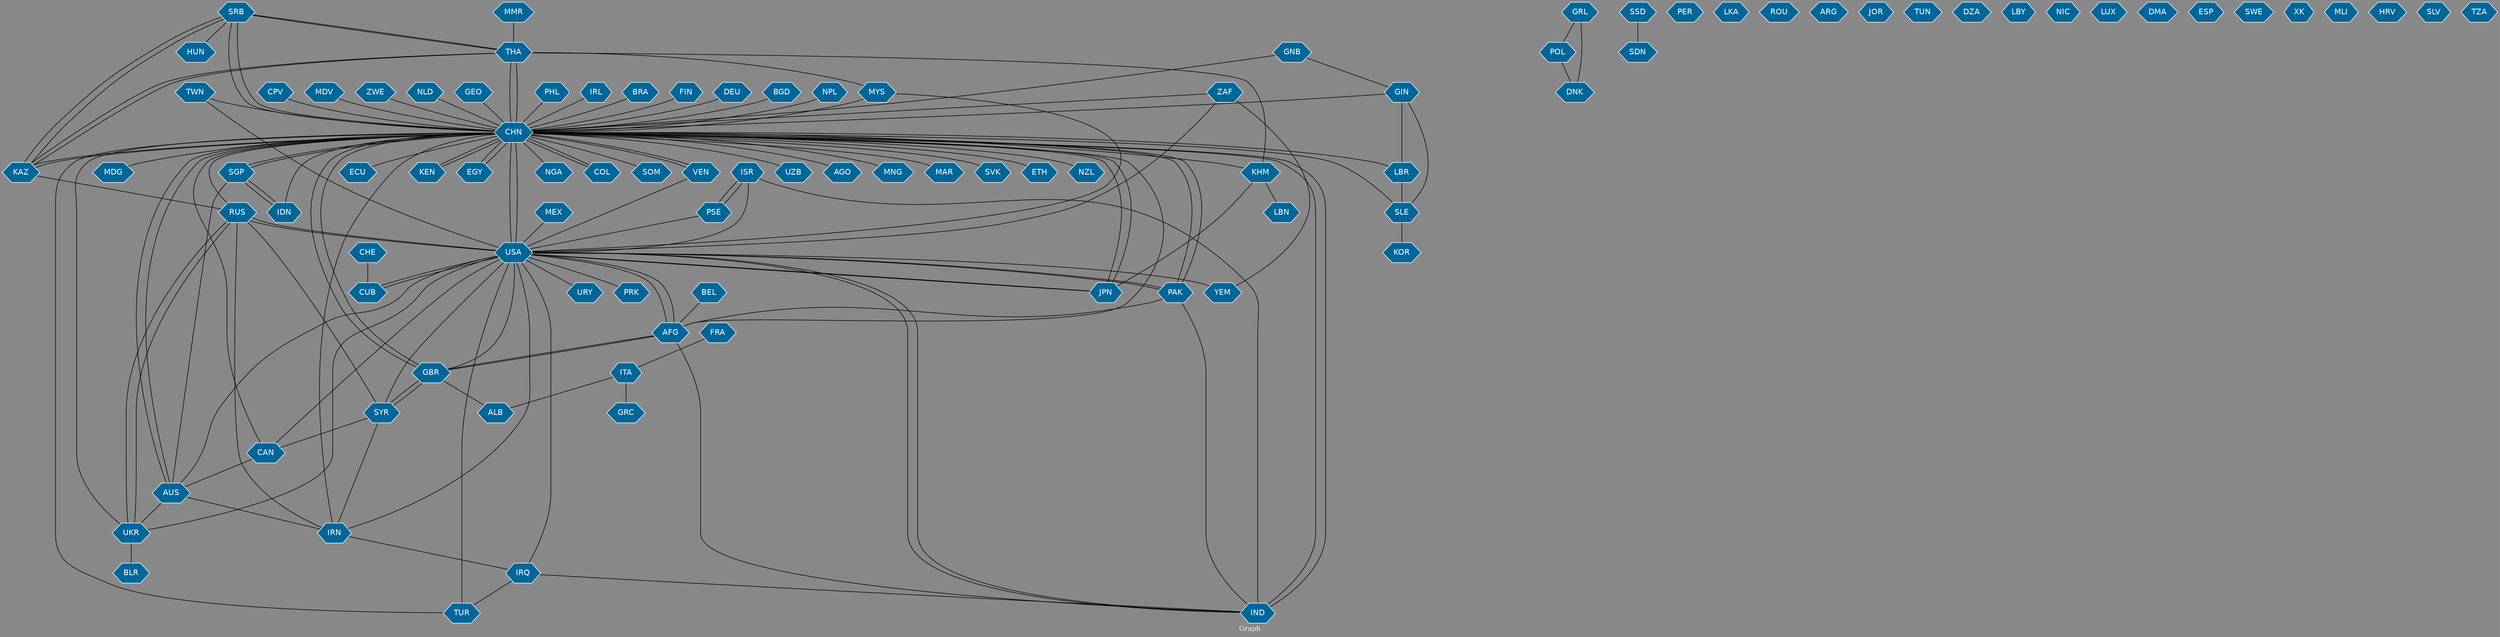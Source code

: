 // Countries together in item graph
graph {
	graph [bgcolor="#888888" fontcolor=white fontsize=12 label="Graph" outputorder=edgesfirst overlap=prism]
	node [color=white fillcolor="#006699" fontcolor=white fontname=Helvetica shape=hexagon style=filled]
	edge [arrowhead=open color=black fontcolor=white fontname=Courier fontsize=12]
		SRB [label=SRB]
		THA [label=THA]
		KAZ [label=KAZ]
		CHN [label=CHN]
		GRL [label=GRL]
		POL [label=POL]
		DNK [label=DNK]
		AUS [label=AUS]
		JPN [label=JPN]
		PHL [label=PHL]
		IRL [label=IRL]
		BRA [label=BRA]
		HUN [label=HUN]
		SDN [label=SDN]
		IND [label=IND]
		USA [label=USA]
		ECU [label=ECU]
		SGP [label=SGP]
		MYS [label=MYS]
		PER [label=PER]
		LKA [label=LKA]
		CAN [label=CAN]
		SYR [label=SYR]
		IRN [label=IRN]
		RUS [label=RUS]
		ISR [label=ISR]
		IDN [label=IDN]
		CUB [label=CUB]
		FRA [label=FRA]
		AFG [label=AFG]
		SLE [label=SLE]
		SSD [label=SSD]
		MMR [label=MMR]
		KEN [label=KEN]
		UKR [label=UKR]
		EGY [label=EGY]
		CHE [label=CHE]
		NGA [label=NGA]
		ROU [label=ROU]
		GBR [label=GBR]
		FIN [label=FIN]
		YEM [label=YEM]
		DEU [label=DEU]
		COL [label=COL]
		TWN [label=TWN]
		MEX [label=MEX]
		VEN [label=VEN]
		BEL [label=BEL]
		TUR [label=TUR]
		ARG [label=ARG]
		LBR [label=LBR]
		IRQ [label=IRQ]
		JOR [label=JOR]
		TUN [label=TUN]
		URY [label=URY]
		KHM [label=KHM]
		PRK [label=PRK]
		PAK [label=PAK]
		SOM [label=SOM]
		ITA [label=ITA]
		GRC [label=GRC]
		GIN [label=GIN]
		BGD [label=BGD]
		ALB [label=ALB]
		KOR [label=KOR]
		LBN [label=LBN]
		NPL [label=NPL]
		ZAF [label=ZAF]
		CPV [label=CPV]
		MDV [label=MDV]
		DZA [label=DZA]
		UZB [label=UZB]
		AGO [label=AGO]
		GNB [label=GNB]
		MNG [label=MNG]
		LBY [label=LBY]
		BLR [label=BLR]
		NIC [label=NIC]
		MAR [label=MAR]
		LUX [label=LUX]
		SVK [label=SVK]
		DMA [label=DMA]
		ETH [label=ETH]
		NZL [label=NZL]
		MDG [label=MDG]
		ESP [label=ESP]
		ZWE [label=ZWE]
		SWE [label=SWE]
		NLD [label=NLD]
		GEO [label=GEO]
		PSE [label=PSE]
		XK [label=XK]
		MLI [label=MLI]
		HRV [label=HRV]
		SLV [label=SLV]
		TZA [label=TZA]
			GBR -- ALB [weight=1]
			VEN -- USA [weight=1]
			TUR -- CHN [weight=1]
			CHN -- SRB [weight=10]
			EGY -- CHN [weight=1]
			THA -- SRB [weight=1]
			CHN -- SVK [weight=1]
			SRB -- KAZ [weight=1]
			ISR -- PSE [weight=1]
			VEN -- CHN [weight=2]
			AFG -- GBR [weight=2]
			CHN -- CAN [weight=3]
			CHN -- NZL [weight=1]
			COL -- CHN [weight=1]
			AFG -- USA [weight=3]
			ZAF -- CHN [weight=1]
			SYR -- CAN [weight=1]
			MYS -- CHN [weight=2]
			GIN -- CHN [weight=1]
			CHE -- CUB [weight=1]
			IRL -- CHN [weight=4]
			USA -- YEM [weight=3]
			JPN -- CHN [weight=4]
			PAK -- CHN [weight=1]
			CHN -- SOM [weight=1]
			PAK -- IND [weight=1]
			TUR -- USA [weight=2]
			CHN -- KEN [weight=1]
			THA -- MYS [weight=1]
			SYR -- IRN [weight=1]
			ZAF -- YEM [weight=1]
			GRL -- DNK [weight=1]
			TWN -- CHN [weight=1]
			USA -- AFG [weight=3]
			JPN -- USA [weight=2]
			BGD -- CHN [weight=1]
			CHN -- USA [weight=22]
			CHN -- GBR [weight=4]
			ISR -- IND [weight=1]
			CHN -- EGY [weight=2]
			GBR -- CHN [weight=2]
			CHN -- COL [weight=1]
			CHN -- IDN [weight=2]
			ZWE -- CHN [weight=1]
			IND -- USA [weight=1]
			CHN -- AUS [weight=2]
			CHN -- IND [weight=3]
			MDV -- CHN [weight=2]
			CHN -- RUS [weight=6]
			USA -- IRQ [weight=1]
			KAZ -- THA [weight=1]
			IND -- CHN [weight=2]
			CHN -- JPN [weight=1]
			CHN -- KAZ [weight=7]
			KEN -- CHN [weight=4]
			GIN -- SLE [weight=2]
			CHN -- VEN [weight=1]
			UKR -- USA [weight=2]
			USA -- RUS [weight=2]
			SLE -- CHN [weight=2]
			FIN -- CHN [weight=1]
			PSE -- ISR [weight=1]
			CHN -- MAR [weight=1]
			GNB -- CHN [weight=1]
			IRQ -- IND [weight=1]
			ISR -- USA [weight=1]
			NLD -- CHN [weight=1]
			IDN -- SGP [weight=1]
			PSE -- USA [weight=1]
			SGP -- IDN [weight=1]
			KAZ -- CHN [weight=7]
			SGP -- AUS [weight=1]
			GBR -- SYR [weight=1]
			PAK -- AFG [weight=1]
			IRN -- RUS [weight=1]
			CHN -- THA [weight=5]
			SRB -- CHN [weight=5]
			USA -- MYS [weight=1]
			PAK -- USA [weight=1]
			CUB -- USA [weight=4]
			IRN -- IRQ [weight=1]
			AUS -- IRN [weight=1]
			GBR -- AFG [weight=1]
			CHN -- KHM [weight=3]
			SRB -- THA [weight=1]
			CAN -- AUS [weight=1]
			SGP -- CHN [weight=1]
			TWN -- USA [weight=2]
			CHN -- MDG [weight=1]
			KHM -- THA [weight=1]
			SRB -- HUN [weight=1]
			AFG -- IND [weight=1]
			THA -- KAZ [weight=1]
			GEO -- CHN [weight=1]
			MEX -- USA [weight=1]
			UKR -- BLR [weight=1]
			USA -- JPN [weight=1]
			THA -- CHN [weight=6]
			POL -- DNK [weight=1]
			RUS -- UKR [weight=2]
			IRN -- USA [weight=1]
			CHN -- SGP [weight=1]
			ITA -- ALB [weight=1]
			SYR -- RUS [weight=1]
			CHN -- NGA [weight=1]
			GBR -- USA [weight=1]
			USA -- PAK [weight=1]
			GIN -- LBR [weight=1]
			NPL -- CHN [weight=1]
			USA -- PRK [weight=2]
			AUS -- UKR [weight=1]
			USA -- AUS [weight=1]
			SYR -- USA [weight=1]
			CPV -- CHN [weight=1]
			BEL -- AFG [weight=1]
			UKR -- RUS [weight=1]
			ITA -- GRC [weight=1]
			KAZ -- RUS [weight=2]
			USA -- CAN [weight=1]
			CHN -- PAK [weight=1]
			AFG -- CHN [weight=2]
			ZAF -- USA [weight=1]
			CHN -- LBR [weight=1]
			CHN -- MNG [weight=1]
			CHN -- IRN [weight=1]
			SSD -- SDN [weight=1]
			UKR -- CHN [weight=1]
			KHM -- LBN [weight=1]
			USA -- IND [weight=1]
			KHM -- JPN [weight=1]
			MMR -- THA [weight=1]
			CHN -- ECU [weight=1]
			RUS -- USA [weight=1]
			USA -- CUB [weight=6]
			KAZ -- SRB [weight=1]
			SLE -- KOR [weight=1]
			CHN -- AGO [weight=1]
			CHN -- UZB [weight=1]
			FRA -- ITA [weight=1]
			USA -- CHN [weight=17]
			PHL -- CHN [weight=1]
			LBR -- SLE [weight=1]
			USA -- URY [weight=1]
			BRA -- CHN [weight=1]
			AUS -- CHN [weight=3]
			SYR -- GBR [weight=1]
			IRQ -- TUR [weight=1]
			DEU -- CHN [weight=1]
			CHN -- ETH [weight=1]
			GNB -- GIN [weight=1]
			GRL -- POL [weight=1]
}